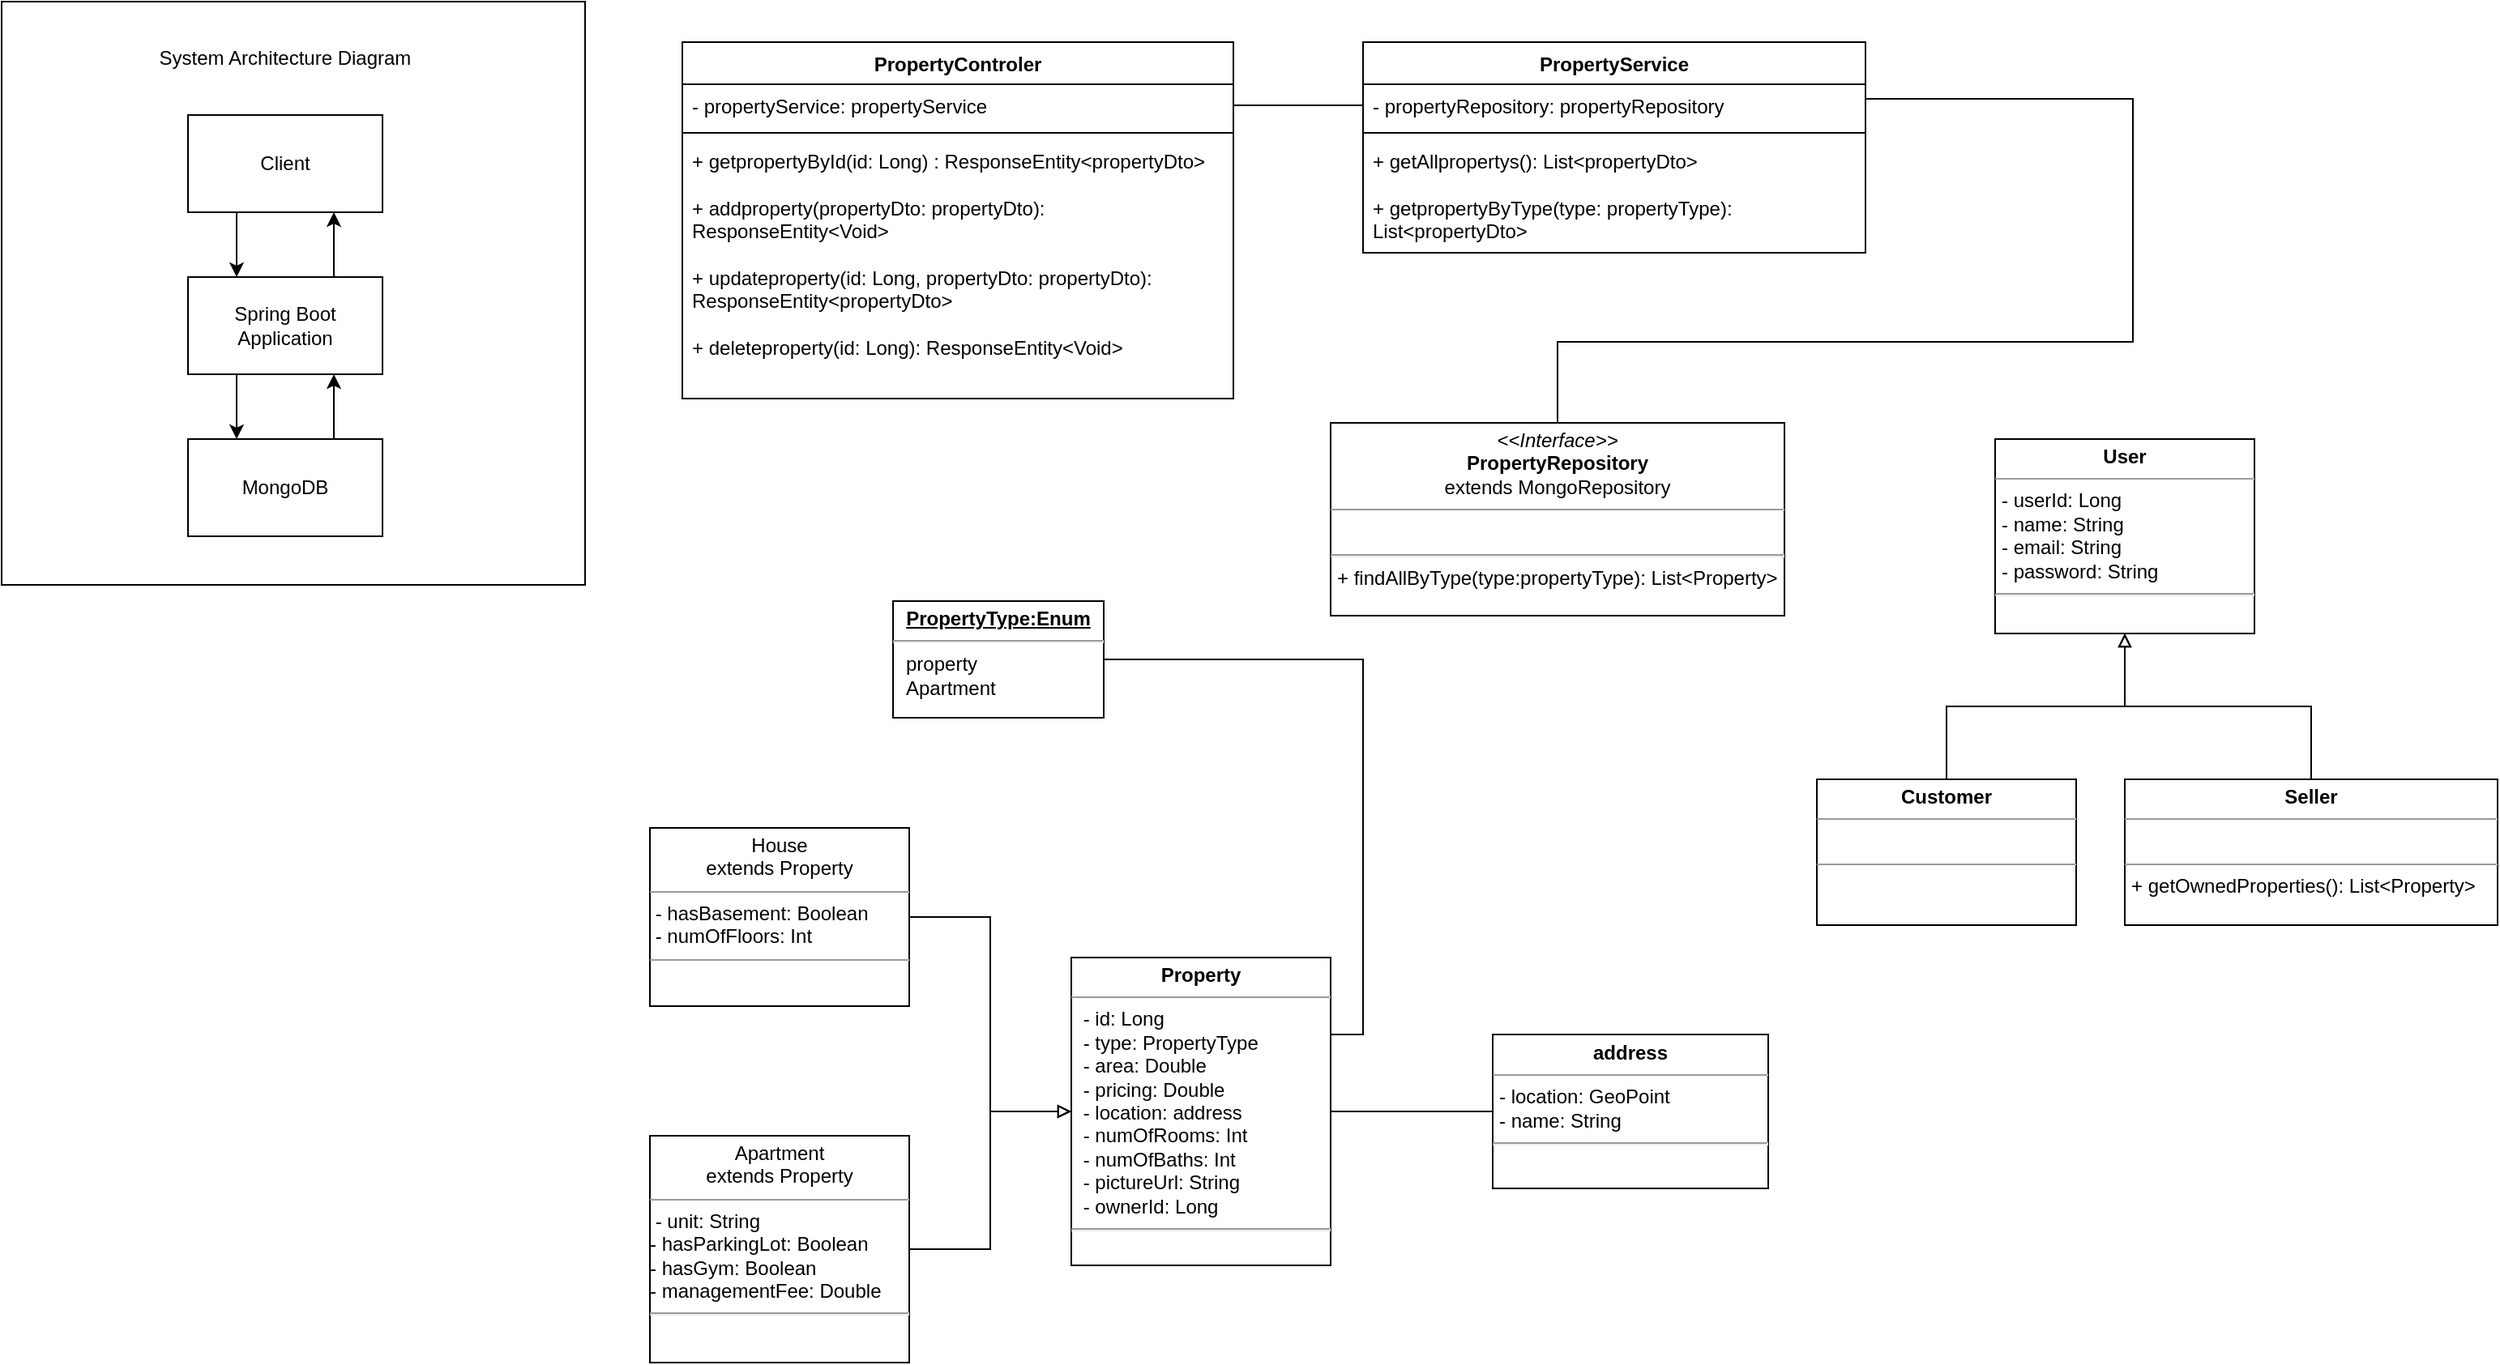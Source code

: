 <mxfile version="23.1.1" type="device">
  <diagram id="C5RBs43oDa-KdzZeNtuy" name="Page-1">
    <mxGraphModel dx="1363" dy="706" grid="1" gridSize="10" guides="1" tooltips="1" connect="1" arrows="1" fold="1" page="1" pageScale="1" pageWidth="1654" pageHeight="2336" math="0" shadow="0">
      <root>
        <mxCell id="WIyWlLk6GJQsqaUBKTNV-0" />
        <mxCell id="WIyWlLk6GJQsqaUBKTNV-1" parent="WIyWlLk6GJQsqaUBKTNV-0" />
        <mxCell id="UDJwPJKPTDItisJJ8Bko-18" value="" style="group" parent="WIyWlLk6GJQsqaUBKTNV-1" vertex="1" connectable="0">
          <mxGeometry x="50" y="90" width="360" height="360" as="geometry" />
        </mxCell>
        <mxCell id="UDJwPJKPTDItisJJ8Bko-17" value="" style="whiteSpace=wrap;html=1;aspect=fixed;fillColor=none;movable=1;resizable=1;rotatable=1;deletable=1;editable=1;locked=0;connectable=1;" parent="UDJwPJKPTDItisJJ8Bko-18" vertex="1">
          <mxGeometry width="360" height="360" as="geometry" />
        </mxCell>
        <mxCell id="UDJwPJKPTDItisJJ8Bko-6" value="Client" style="rounded=0;whiteSpace=wrap;html=1;movable=1;resizable=1;rotatable=1;deletable=1;editable=1;locked=0;connectable=1;" parent="UDJwPJKPTDItisJJ8Bko-18" vertex="1">
          <mxGeometry x="115" y="70" width="120" height="60" as="geometry" />
        </mxCell>
        <mxCell id="UDJwPJKPTDItisJJ8Bko-15" style="edgeStyle=orthogonalEdgeStyle;rounded=0;orthogonalLoop=1;jettySize=auto;html=1;exitX=0.75;exitY=0;exitDx=0;exitDy=0;entryX=0.75;entryY=1;entryDx=0;entryDy=0;movable=1;resizable=1;rotatable=1;deletable=1;editable=1;locked=0;connectable=1;" parent="UDJwPJKPTDItisJJ8Bko-18" source="UDJwPJKPTDItisJJ8Bko-8" target="UDJwPJKPTDItisJJ8Bko-6" edge="1">
          <mxGeometry relative="1" as="geometry" />
        </mxCell>
        <mxCell id="UDJwPJKPTDItisJJ8Bko-8" value="Spring Boot Application" style="rounded=0;whiteSpace=wrap;html=1;movable=1;resizable=1;rotatable=1;deletable=1;editable=1;locked=0;connectable=1;" parent="UDJwPJKPTDItisJJ8Bko-18" vertex="1">
          <mxGeometry x="115" y="170" width="120" height="60" as="geometry" />
        </mxCell>
        <mxCell id="UDJwPJKPTDItisJJ8Bko-12" style="edgeStyle=orthogonalEdgeStyle;rounded=0;orthogonalLoop=1;jettySize=auto;html=1;exitX=0.25;exitY=1;exitDx=0;exitDy=0;entryX=0.25;entryY=0;entryDx=0;entryDy=0;movable=1;resizable=1;rotatable=1;deletable=1;editable=1;locked=0;connectable=1;" parent="UDJwPJKPTDItisJJ8Bko-18" source="UDJwPJKPTDItisJJ8Bko-6" target="UDJwPJKPTDItisJJ8Bko-8" edge="1">
          <mxGeometry relative="1" as="geometry" />
        </mxCell>
        <mxCell id="UDJwPJKPTDItisJJ8Bko-14" style="edgeStyle=orthogonalEdgeStyle;rounded=0;orthogonalLoop=1;jettySize=auto;html=1;exitX=0.75;exitY=0;exitDx=0;exitDy=0;entryX=0.75;entryY=1;entryDx=0;entryDy=0;movable=1;resizable=1;rotatable=1;deletable=1;editable=1;locked=0;connectable=1;" parent="UDJwPJKPTDItisJJ8Bko-18" source="UDJwPJKPTDItisJJ8Bko-9" target="UDJwPJKPTDItisJJ8Bko-8" edge="1">
          <mxGeometry relative="1" as="geometry" />
        </mxCell>
        <mxCell id="UDJwPJKPTDItisJJ8Bko-9" value="MongoDB" style="rounded=0;whiteSpace=wrap;html=1;movable=1;resizable=1;rotatable=1;deletable=1;editable=1;locked=0;connectable=1;" parent="UDJwPJKPTDItisJJ8Bko-18" vertex="1">
          <mxGeometry x="115" y="270" width="120" height="60" as="geometry" />
        </mxCell>
        <mxCell id="UDJwPJKPTDItisJJ8Bko-13" style="edgeStyle=orthogonalEdgeStyle;rounded=0;orthogonalLoop=1;jettySize=auto;html=1;exitX=0.25;exitY=1;exitDx=0;exitDy=0;entryX=0.25;entryY=0;entryDx=0;entryDy=0;movable=1;resizable=1;rotatable=1;deletable=1;editable=1;locked=0;connectable=1;" parent="UDJwPJKPTDItisJJ8Bko-18" source="UDJwPJKPTDItisJJ8Bko-8" target="UDJwPJKPTDItisJJ8Bko-9" edge="1">
          <mxGeometry relative="1" as="geometry" />
        </mxCell>
        <mxCell id="UDJwPJKPTDItisJJ8Bko-10" value="System Architecture Diagram" style="text;html=1;strokeColor=none;fillColor=none;align=center;verticalAlign=middle;whiteSpace=wrap;rounded=0;movable=1;resizable=1;rotatable=1;deletable=1;editable=1;locked=0;connectable=1;" parent="UDJwPJKPTDItisJJ8Bko-18" vertex="1">
          <mxGeometry x="90" y="20" width="170" height="30" as="geometry" />
        </mxCell>
        <mxCell id="UDJwPJKPTDItisJJ8Bko-20" value="PropertyControler" style="swimlane;fontStyle=1;align=center;verticalAlign=top;childLayout=stackLayout;horizontal=1;startSize=26;horizontalStack=0;resizeParent=1;resizeParentMax=0;resizeLast=0;collapsible=1;marginBottom=0;whiteSpace=wrap;html=1;" parent="WIyWlLk6GJQsqaUBKTNV-1" vertex="1">
          <mxGeometry x="470" y="115" width="340" height="220" as="geometry">
            <mxRectangle x="487" y="115" width="130" height="30" as="alternateBounds" />
          </mxGeometry>
        </mxCell>
        <mxCell id="UDJwPJKPTDItisJJ8Bko-21" value="- propertyService: propertyService" style="text;strokeColor=none;fillColor=none;align=left;verticalAlign=top;spacingLeft=4;spacingRight=4;overflow=hidden;rotatable=0;points=[[0,0.5],[1,0.5]];portConstraint=eastwest;whiteSpace=wrap;html=1;" parent="UDJwPJKPTDItisJJ8Bko-20" vertex="1">
          <mxGeometry y="26" width="340" height="26" as="geometry" />
        </mxCell>
        <mxCell id="UDJwPJKPTDItisJJ8Bko-22" value="" style="line;strokeWidth=1;fillColor=none;align=left;verticalAlign=middle;spacingTop=-1;spacingLeft=3;spacingRight=3;rotatable=0;labelPosition=right;points=[];portConstraint=eastwest;strokeColor=inherit;" parent="UDJwPJKPTDItisJJ8Bko-20" vertex="1">
          <mxGeometry y="52" width="340" height="8" as="geometry" />
        </mxCell>
        <mxCell id="UDJwPJKPTDItisJJ8Bko-23" value="+ getpropertyById(id: Long) : ResponseEntity&amp;lt;propertyDto&amp;gt;&lt;br&gt;&lt;br&gt;+ addproperty(propertyDto: propertyDto): ResponseEntity&amp;lt;Void&amp;gt;&lt;br&gt;&lt;br&gt;+ updateproperty(id: Long, propertyDto: propertyDto):&amp;nbsp;&lt;br&gt;ResponseEntity&amp;lt;propertyDto&amp;gt;&lt;br&gt;&lt;br&gt;+ deleteproperty(id: Long): ResponseEntity&amp;lt;Void&amp;gt;" style="text;strokeColor=none;fillColor=none;align=left;verticalAlign=top;spacingLeft=4;spacingRight=4;overflow=hidden;rotatable=0;points=[[0,0.5],[1,0.5]];portConstraint=eastwest;whiteSpace=wrap;html=1;" parent="UDJwPJKPTDItisJJ8Bko-20" vertex="1">
          <mxGeometry y="60" width="340" height="160" as="geometry" />
        </mxCell>
        <mxCell id="UDJwPJKPTDItisJJ8Bko-29" value="PropertyService" style="swimlane;fontStyle=1;align=center;verticalAlign=top;childLayout=stackLayout;horizontal=1;startSize=26;horizontalStack=0;resizeParent=1;resizeParentMax=0;resizeLast=0;collapsible=1;marginBottom=0;whiteSpace=wrap;html=1;" parent="WIyWlLk6GJQsqaUBKTNV-1" vertex="1">
          <mxGeometry x="890" y="115" width="310" height="130" as="geometry" />
        </mxCell>
        <mxCell id="UDJwPJKPTDItisJJ8Bko-30" value="- propertyRepository: propertyRepository" style="text;strokeColor=none;fillColor=none;align=left;verticalAlign=top;spacingLeft=4;spacingRight=4;overflow=hidden;rotatable=0;points=[[0,0.5],[1,0.5]];portConstraint=eastwest;whiteSpace=wrap;html=1;" parent="UDJwPJKPTDItisJJ8Bko-29" vertex="1">
          <mxGeometry y="26" width="310" height="26" as="geometry" />
        </mxCell>
        <mxCell id="UDJwPJKPTDItisJJ8Bko-31" value="" style="line;strokeWidth=1;fillColor=none;align=left;verticalAlign=middle;spacingTop=-1;spacingLeft=3;spacingRight=3;rotatable=0;labelPosition=right;points=[];portConstraint=eastwest;strokeColor=inherit;" parent="UDJwPJKPTDItisJJ8Bko-29" vertex="1">
          <mxGeometry y="52" width="310" height="8" as="geometry" />
        </mxCell>
        <mxCell id="UDJwPJKPTDItisJJ8Bko-32" value="+ getAllpropertys(): List&amp;lt;propertyDto&amp;gt;&lt;br&gt;&lt;br&gt;+ getpropertyByType(type: propertyType): List&amp;lt;propertyDto&amp;gt;" style="text;strokeColor=none;fillColor=none;align=left;verticalAlign=top;spacingLeft=4;spacingRight=4;overflow=hidden;rotatable=0;points=[[0,0.5],[1,0.5]];portConstraint=eastwest;whiteSpace=wrap;html=1;" parent="UDJwPJKPTDItisJJ8Bko-29" vertex="1">
          <mxGeometry y="60" width="310" height="70" as="geometry" />
        </mxCell>
        <mxCell id="ZLATMaBjijzjZnE5XiKD-6" style="edgeStyle=orthogonalEdgeStyle;rounded=0;orthogonalLoop=1;jettySize=auto;html=1;exitX=1;exitY=0.5;exitDx=0;exitDy=0;entryX=1;entryY=0.25;entryDx=0;entryDy=0;endArrow=none;endFill=0;" edge="1" parent="WIyWlLk6GJQsqaUBKTNV-1" source="UDJwPJKPTDItisJJ8Bko-33" target="ZLATMaBjijzjZnE5XiKD-0">
          <mxGeometry relative="1" as="geometry">
            <Array as="points">
              <mxPoint x="890" y="496" />
              <mxPoint x="890" y="728" />
            </Array>
          </mxGeometry>
        </mxCell>
        <mxCell id="UDJwPJKPTDItisJJ8Bko-33" value="&lt;p style=&quot;margin:0px;margin-top:4px;text-align:center;text-decoration:underline;&quot;&gt;&lt;b&gt;PropertyType:Enum&lt;/b&gt;&lt;/p&gt;&lt;hr&gt;&lt;p style=&quot;margin:0px;margin-left:8px;&quot;&gt;property&lt;/p&gt;&lt;p style=&quot;margin:0px;margin-left:8px;&quot;&gt;Apartment&lt;/p&gt;" style="verticalAlign=top;align=left;overflow=fill;fontSize=12;fontFamily=Helvetica;html=1;whiteSpace=wrap;" parent="WIyWlLk6GJQsqaUBKTNV-1" vertex="1">
          <mxGeometry x="600" y="460" width="130" height="72" as="geometry" />
        </mxCell>
        <mxCell id="ZLATMaBjijzjZnE5XiKD-10" style="edgeStyle=orthogonalEdgeStyle;rounded=0;orthogonalLoop=1;jettySize=auto;html=1;entryX=1;entryY=0.5;entryDx=0;entryDy=0;endArrow=none;endFill=0;exitX=0.5;exitY=0;exitDx=0;exitDy=0;" edge="1" parent="WIyWlLk6GJQsqaUBKTNV-1" source="UDJwPJKPTDItisJJ8Bko-43" target="UDJwPJKPTDItisJJ8Bko-30">
          <mxGeometry relative="1" as="geometry">
            <mxPoint x="980" y="310" as="sourcePoint" />
            <Array as="points">
              <mxPoint x="1010" y="300" />
              <mxPoint x="1365" y="300" />
              <mxPoint x="1365" y="150" />
              <mxPoint x="1200" y="150" />
            </Array>
          </mxGeometry>
        </mxCell>
        <mxCell id="UDJwPJKPTDItisJJ8Bko-43" value="&lt;p style=&quot;margin:0px;margin-top:4px;text-align:center;&quot;&gt;&lt;i&gt;&amp;lt;&amp;lt;Interface&amp;gt;&amp;gt;&lt;/i&gt;&lt;br&gt;&lt;b&gt;PropertyRepository&lt;/b&gt;&lt;br&gt;extends MongoRepository&lt;/p&gt;&lt;hr size=&quot;1&quot;&gt;&lt;br&gt;&lt;hr&gt;&lt;p style=&quot;margin:0px;margin-left:4px;&quot;&gt;+ findAllByType(type:propertyType): List&amp;lt;Property&amp;gt;&lt;/p&gt;" style="verticalAlign=top;align=left;overflow=fill;fontSize=12;fontFamily=Helvetica;html=1;whiteSpace=wrap;" parent="WIyWlLk6GJQsqaUBKTNV-1" vertex="1">
          <mxGeometry x="870" y="350" width="280" height="119" as="geometry" />
        </mxCell>
        <mxCell id="ZLATMaBjijzjZnE5XiKD-0" value="&lt;p style=&quot;margin:0px;margin-top:4px;text-align:center;&quot;&gt;&lt;b&gt;Property&lt;/b&gt;&lt;/p&gt;&lt;hr size=&quot;1&quot;&gt;&lt;p style=&quot;margin:0px;margin-left:4px;&quot;&gt;&amp;nbsp;- id: Long&lt;/p&gt;&lt;p style=&quot;margin:0px;margin-left:4px;&quot;&gt;&amp;nbsp;- type: PropertyType&lt;/p&gt;&lt;p style=&quot;margin:0px;margin-left:4px;&quot;&gt;&amp;nbsp;- area: Double&lt;/p&gt;&lt;p style=&quot;margin:0px;margin-left:4px;&quot;&gt;&amp;nbsp;- pricing: Double&lt;/p&gt;&lt;p style=&quot;margin:0px;margin-left:4px;&quot;&gt;&amp;nbsp;- location: address&lt;/p&gt;&lt;p style=&quot;margin:0px;margin-left:4px;&quot;&gt;&amp;nbsp;- numOfRooms: Int&lt;/p&gt;&lt;p style=&quot;margin:0px;margin-left:4px;&quot;&gt;&amp;nbsp;- numOfBaths: Int&lt;/p&gt;&lt;p style=&quot;margin:0px;margin-left:4px;&quot;&gt;&amp;nbsp;- pictureUrl: String&lt;/p&gt;&lt;p style=&quot;margin:0px;margin-left:4px;&quot;&gt;&amp;nbsp;- ownerId: Long&lt;/p&gt;&lt;hr&gt;&lt;p style=&quot;margin:0px;margin-left:4px;&quot;&gt;&lt;br&gt;&lt;/p&gt;&lt;p style=&quot;margin:0px;margin-left:4px;&quot;&gt;&lt;br&gt;&lt;/p&gt;" style="verticalAlign=top;align=left;overflow=fill;fontSize=12;fontFamily=Helvetica;html=1;whiteSpace=wrap;" vertex="1" parent="WIyWlLk6GJQsqaUBKTNV-1">
          <mxGeometry x="710" y="680" width="160" height="190" as="geometry" />
        </mxCell>
        <mxCell id="ZLATMaBjijzjZnE5XiKD-7" style="edgeStyle=orthogonalEdgeStyle;rounded=0;orthogonalLoop=1;jettySize=auto;html=1;exitX=0;exitY=0.5;exitDx=0;exitDy=0;entryX=1;entryY=0.5;entryDx=0;entryDy=0;endArrow=none;endFill=0;" edge="1" parent="WIyWlLk6GJQsqaUBKTNV-1" source="ZLATMaBjijzjZnE5XiKD-1" target="ZLATMaBjijzjZnE5XiKD-0">
          <mxGeometry relative="1" as="geometry" />
        </mxCell>
        <mxCell id="ZLATMaBjijzjZnE5XiKD-1" value="&lt;p style=&quot;margin:0px;margin-top:4px;text-align:center;&quot;&gt;&lt;b&gt;address&lt;/b&gt;&lt;/p&gt;&lt;hr size=&quot;1&quot;&gt;&lt;p style=&quot;margin:0px;margin-left:4px;&quot;&gt;- location: GeoPoint&lt;/p&gt;&lt;p style=&quot;margin:0px;margin-left:4px;&quot;&gt;- name: String&lt;/p&gt;&lt;hr&gt;" style="verticalAlign=top;align=left;overflow=fill;fontSize=12;fontFamily=Helvetica;html=1;whiteSpace=wrap;" vertex="1" parent="WIyWlLk6GJQsqaUBKTNV-1">
          <mxGeometry x="970" y="727.5" width="170" height="95" as="geometry" />
        </mxCell>
        <mxCell id="ZLATMaBjijzjZnE5XiKD-4" style="edgeStyle=orthogonalEdgeStyle;rounded=0;orthogonalLoop=1;jettySize=auto;html=1;exitX=1;exitY=0.5;exitDx=0;exitDy=0;entryX=0;entryY=0.5;entryDx=0;entryDy=0;endArrow=block;endFill=0;" edge="1" parent="WIyWlLk6GJQsqaUBKTNV-1" source="ZLATMaBjijzjZnE5XiKD-24" target="ZLATMaBjijzjZnE5XiKD-0">
          <mxGeometry relative="1" as="geometry">
            <mxPoint x="600.0" y="835" as="sourcePoint" />
          </mxGeometry>
        </mxCell>
        <mxCell id="ZLATMaBjijzjZnE5XiKD-5" style="edgeStyle=orthogonalEdgeStyle;rounded=0;orthogonalLoop=1;jettySize=auto;html=1;exitX=1;exitY=0.5;exitDx=0;exitDy=0;entryX=0;entryY=0.5;entryDx=0;entryDy=0;endArrow=block;endFill=0;" edge="1" parent="WIyWlLk6GJQsqaUBKTNV-1" source="ZLATMaBjijzjZnE5XiKD-22" target="ZLATMaBjijzjZnE5XiKD-0">
          <mxGeometry relative="1" as="geometry">
            <mxPoint x="710" y="740" as="targetPoint" />
            <mxPoint x="620.0" y="675" as="sourcePoint" />
          </mxGeometry>
        </mxCell>
        <mxCell id="ZLATMaBjijzjZnE5XiKD-8" style="edgeStyle=orthogonalEdgeStyle;rounded=0;orthogonalLoop=1;jettySize=auto;html=1;exitX=0;exitY=0.5;exitDx=0;exitDy=0;entryX=1;entryY=0.5;entryDx=0;entryDy=0;endArrow=none;endFill=0;" edge="1" parent="WIyWlLk6GJQsqaUBKTNV-1" source="UDJwPJKPTDItisJJ8Bko-30" target="UDJwPJKPTDItisJJ8Bko-21">
          <mxGeometry relative="1" as="geometry" />
        </mxCell>
        <mxCell id="ZLATMaBjijzjZnE5XiKD-15" value="&lt;p style=&quot;margin:0px;margin-top:4px;text-align:center;&quot;&gt;&lt;b&gt;User&lt;/b&gt;&lt;/p&gt;&lt;hr size=&quot;1&quot;&gt;&lt;p style=&quot;margin:0px;margin-left:4px;&quot;&gt;- userId: Long&lt;/p&gt;&lt;p style=&quot;margin:0px;margin-left:4px;&quot;&gt;- name: String&lt;/p&gt;&lt;p style=&quot;margin:0px;margin-left:4px;&quot;&gt;- email: String&lt;/p&gt;&lt;p style=&quot;margin:0px;margin-left:4px;&quot;&gt;- password: String&lt;/p&gt;&lt;hr&gt;" style="verticalAlign=top;align=left;overflow=fill;fontSize=12;fontFamily=Helvetica;html=1;whiteSpace=wrap;" vertex="1" parent="WIyWlLk6GJQsqaUBKTNV-1">
          <mxGeometry x="1280" y="360" width="160" height="120" as="geometry" />
        </mxCell>
        <mxCell id="ZLATMaBjijzjZnE5XiKD-27" style="edgeStyle=orthogonalEdgeStyle;rounded=0;orthogonalLoop=1;jettySize=auto;html=1;exitX=0.5;exitY=0;exitDx=0;exitDy=0;entryX=0.5;entryY=1;entryDx=0;entryDy=0;endArrow=block;endFill=0;" edge="1" parent="WIyWlLk6GJQsqaUBKTNV-1" source="ZLATMaBjijzjZnE5XiKD-16" target="ZLATMaBjijzjZnE5XiKD-15">
          <mxGeometry relative="1" as="geometry" />
        </mxCell>
        <mxCell id="ZLATMaBjijzjZnE5XiKD-16" value="&lt;p style=&quot;margin:0px;margin-top:4px;text-align:center;&quot;&gt;&lt;b&gt;Customer&lt;/b&gt;&lt;/p&gt;&lt;hr size=&quot;1&quot;&gt;&lt;p style=&quot;margin:0px;margin-left:4px;&quot;&gt;&lt;br&gt;&lt;/p&gt;&lt;hr size=&quot;1&quot;&gt;&lt;p style=&quot;margin:0px;margin-left:4px;&quot;&gt;&lt;br&gt;&lt;/p&gt;" style="verticalAlign=top;align=left;overflow=fill;fontSize=12;fontFamily=Helvetica;html=1;whiteSpace=wrap;" vertex="1" parent="WIyWlLk6GJQsqaUBKTNV-1">
          <mxGeometry x="1170" y="570" width="160" height="90" as="geometry" />
        </mxCell>
        <mxCell id="ZLATMaBjijzjZnE5XiKD-22" value="&lt;p style=&quot;margin:0px;margin-top:4px;text-align:center;&quot;&gt;House&lt;br style=&quot;border-color: var(--border-color); font-weight: 700;&quot;&gt;&lt;font style=&quot;border-color: var(--border-color);&quot;&gt;extends Property&lt;/font&gt;&lt;br&gt;&lt;/p&gt;&lt;hr size=&quot;1&quot;&gt;&amp;nbsp;- hasBasement: Boolean&lt;br style=&quot;border-color: var(--border-color);&quot;&gt;&amp;nbsp;- numOfFloors: Int&lt;br&gt;&lt;hr size=&quot;1&quot;&gt;&lt;p style=&quot;margin:0px;margin-left:4px;&quot;&gt;&lt;br&gt;&lt;/p&gt;" style="verticalAlign=top;align=left;overflow=fill;fontSize=12;fontFamily=Helvetica;html=1;whiteSpace=wrap;" vertex="1" parent="WIyWlLk6GJQsqaUBKTNV-1">
          <mxGeometry x="450" y="600" width="160" height="110" as="geometry" />
        </mxCell>
        <mxCell id="ZLATMaBjijzjZnE5XiKD-24" value="&lt;p style=&quot;margin:0px;margin-top:4px;text-align:center;&quot;&gt;Apartment&lt;br style=&quot;border-color: var(--border-color); font-weight: 700;&quot;&gt;&lt;font style=&quot;border-color: var(--border-color);&quot;&gt;extends Property&lt;/font&gt;&lt;br&gt;&lt;/p&gt;&lt;hr size=&quot;1&quot;&gt;&amp;nbsp;- unit: String&lt;br style=&quot;border-color: var(--border-color);&quot;&gt;- hasParkingLot: Boolean&lt;br style=&quot;border-color: var(--border-color);&quot;&gt;- hasGym: Boolean&lt;br style=&quot;border-color: var(--border-color);&quot;&gt;- managementFee: Double&lt;hr style=&quot;border-color: var(--border-color);&quot;&gt;&lt;p style=&quot;margin:0px;margin-left:4px;&quot;&gt;&lt;br&gt;&lt;/p&gt;" style="verticalAlign=top;align=left;overflow=fill;fontSize=12;fontFamily=Helvetica;html=1;whiteSpace=wrap;" vertex="1" parent="WIyWlLk6GJQsqaUBKTNV-1">
          <mxGeometry x="450" y="790" width="160" height="140" as="geometry" />
        </mxCell>
        <mxCell id="ZLATMaBjijzjZnE5XiKD-28" style="edgeStyle=orthogonalEdgeStyle;rounded=0;orthogonalLoop=1;jettySize=auto;html=1;exitX=0.5;exitY=0;exitDx=0;exitDy=0;endArrow=block;endFill=0;entryX=0.5;entryY=1;entryDx=0;entryDy=0;" edge="1" parent="WIyWlLk6GJQsqaUBKTNV-1" source="ZLATMaBjijzjZnE5XiKD-26" target="ZLATMaBjijzjZnE5XiKD-15">
          <mxGeometry relative="1" as="geometry">
            <mxPoint x="1310" y="520" as="targetPoint" />
          </mxGeometry>
        </mxCell>
        <mxCell id="ZLATMaBjijzjZnE5XiKD-26" value="&lt;p style=&quot;margin:0px;margin-top:4px;text-align:center;&quot;&gt;&lt;b&gt;Seller&lt;/b&gt;&lt;/p&gt;&lt;hr size=&quot;1&quot;&gt;&lt;p style=&quot;margin:0px;margin-left:4px;&quot;&gt;&lt;br&gt;&lt;/p&gt;&lt;hr size=&quot;1&quot;&gt;&lt;p style=&quot;margin:0px;margin-left:4px;&quot;&gt;+ getOwnedProperties(): List&amp;lt;Property&amp;gt;&lt;/p&gt;" style="verticalAlign=top;align=left;overflow=fill;fontSize=12;fontFamily=Helvetica;html=1;whiteSpace=wrap;" vertex="1" parent="WIyWlLk6GJQsqaUBKTNV-1">
          <mxGeometry x="1360" y="570" width="230" height="90" as="geometry" />
        </mxCell>
      </root>
    </mxGraphModel>
  </diagram>
</mxfile>
